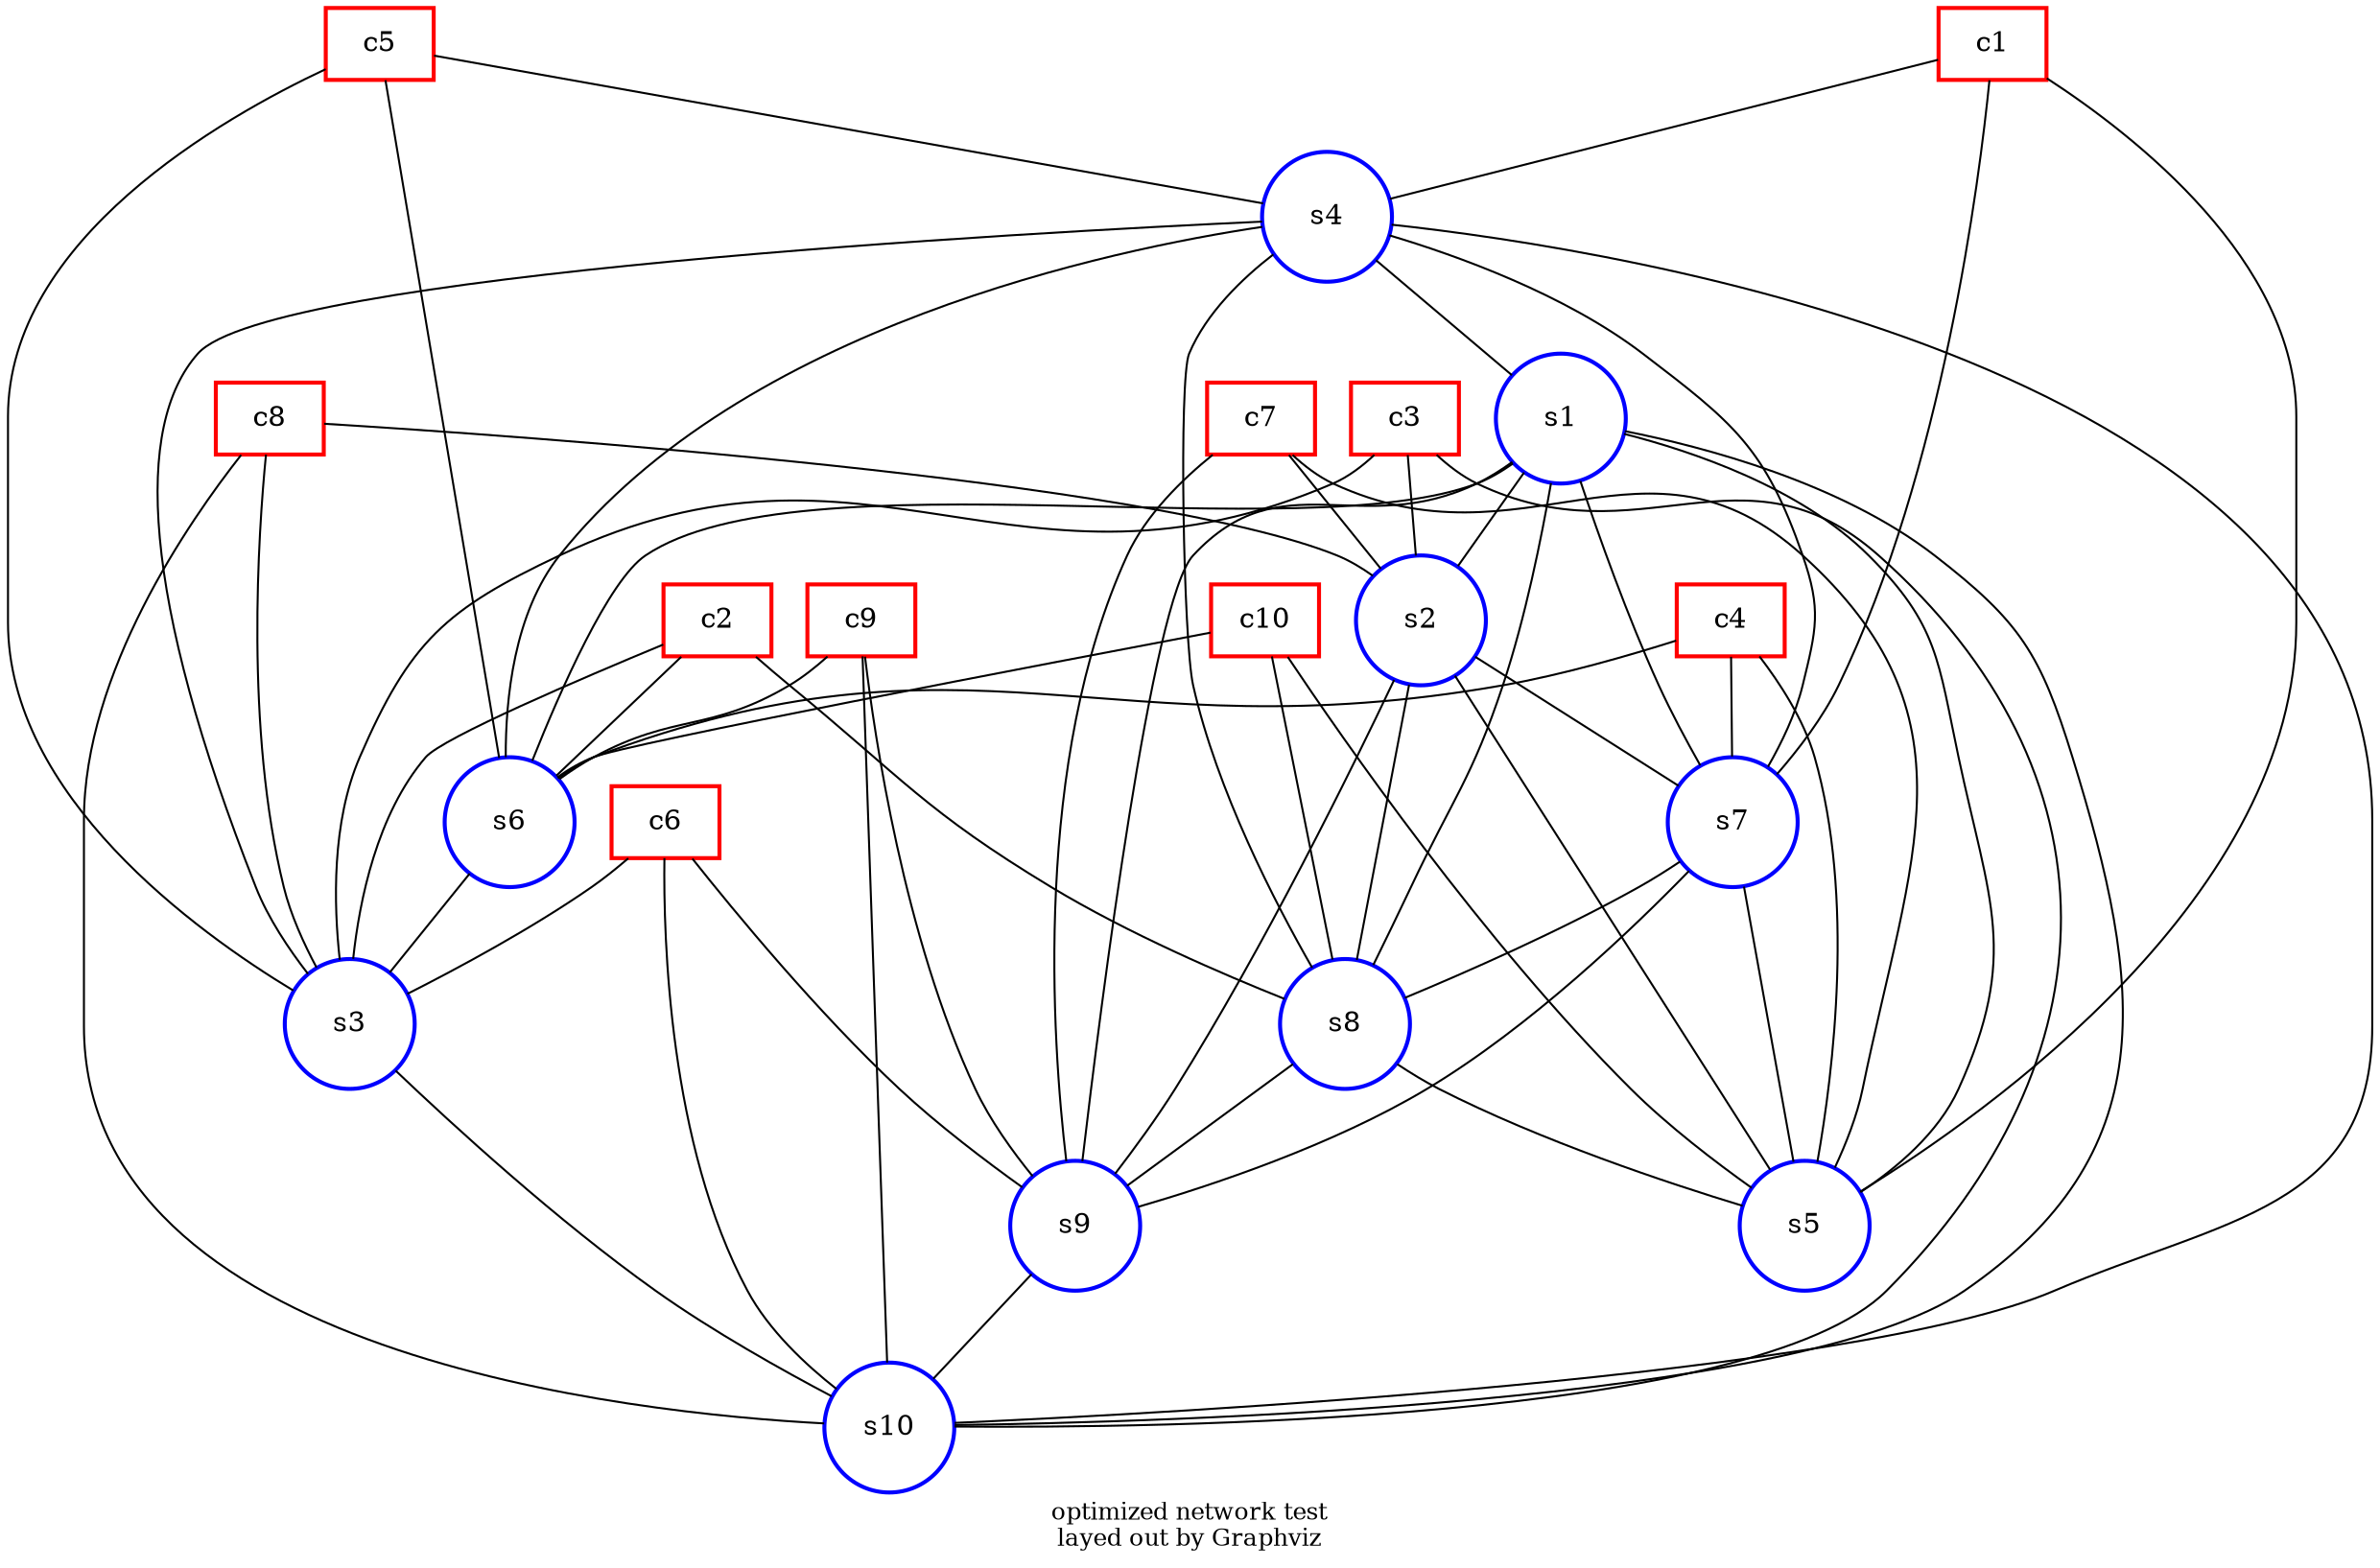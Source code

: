 ##Command to produce the output: "neato -Tpng thisfile.gv > thisfile.png"
graph G {
node [shape=box,color=red,style=bold];  c1;
node [shape=box,color=red,style=bold];  c2;
node [shape=box,color=red,style=bold];  c3;
node [shape=box,color=red,style=bold];  c4;
node [shape=box,color=red,style=bold];  c5;
node [shape=box,color=red,style=bold];  c6;
node [shape=box,color=red,style=bold];  c7;
node [shape=box,color=red,style=bold];  c8;
node [shape=box,color=red,style=bold];  c9;
node [shape=box,color=red,style=bold];  c10;
node [shape=circle,fixedsize=true,width=0.9,color=blue,style=bold];  s1;
node [shape=circle,fixedsize=true,width=0.9,color=blue,style=bold];  s2;
node [shape=circle,fixedsize=true,width=0.9,color=blue,style=bold];  s3;
node [shape=circle,fixedsize=true,width=0.9,color=blue,style=bold];  s4;
node [shape=circle,fixedsize=true,width=0.9,color=blue,style=bold];  s5;
node [shape=circle,fixedsize=true,width=0.9,color=blue,style=bold];  s6;
node [shape=circle,fixedsize=true,width=0.9,color=blue,style=bold];  s7;
node [shape=circle,fixedsize=true,width=0.9,color=blue,style=bold];  s8;
node [shape=circle,fixedsize=true,width=0.9,color=blue,style=bold];  s9;
node [shape=circle,fixedsize=true,width=0.9,color=blue,style=bold];  s10;
     c5--s3;
     c5--s4;
     c4--s7;
     c6--s3;
     c5--s6;
     c1--s4;
     c2--s3;
     c10--s8;
     c3--s10;
     c2--s8;
     c7--s5;
     c9--s9;
     c9--s10;
     c2--s6;
     c8--s3;
     c7--s9;
     c3--s3;
     c10--s5;
     c1--s5;
     c6--s10;
     c9--s6;
     c10--s6;
     c4--s5;
     c1--s7;
     c7--s2;
     c8--s10;
     c3--s2;
     c8--s2;
     c4--s6;
     c6--s9;
     s7--s8;
     s2--s7;
     s10--s1;
     s2--s5;
     s1--s6;
     s8--s9;
     s5--s1;
     s9--s1;
     s9--s7;
     s2--s8;
     s7--s5;
     s2--s9;
     s3--s4;
     s1--s8;
     s4--s8;
     s1--s2;
     s10--s4;
     s4--s7;
     s9--s10;
     s6--s4;
     s8--s5;
     s7--s1;
     s6--s3;
     s3--s10;
     s4--s1;
     overlap=false
     label="optimized network test\nlayed out by Graphviz"
     fontsize=12;
}

